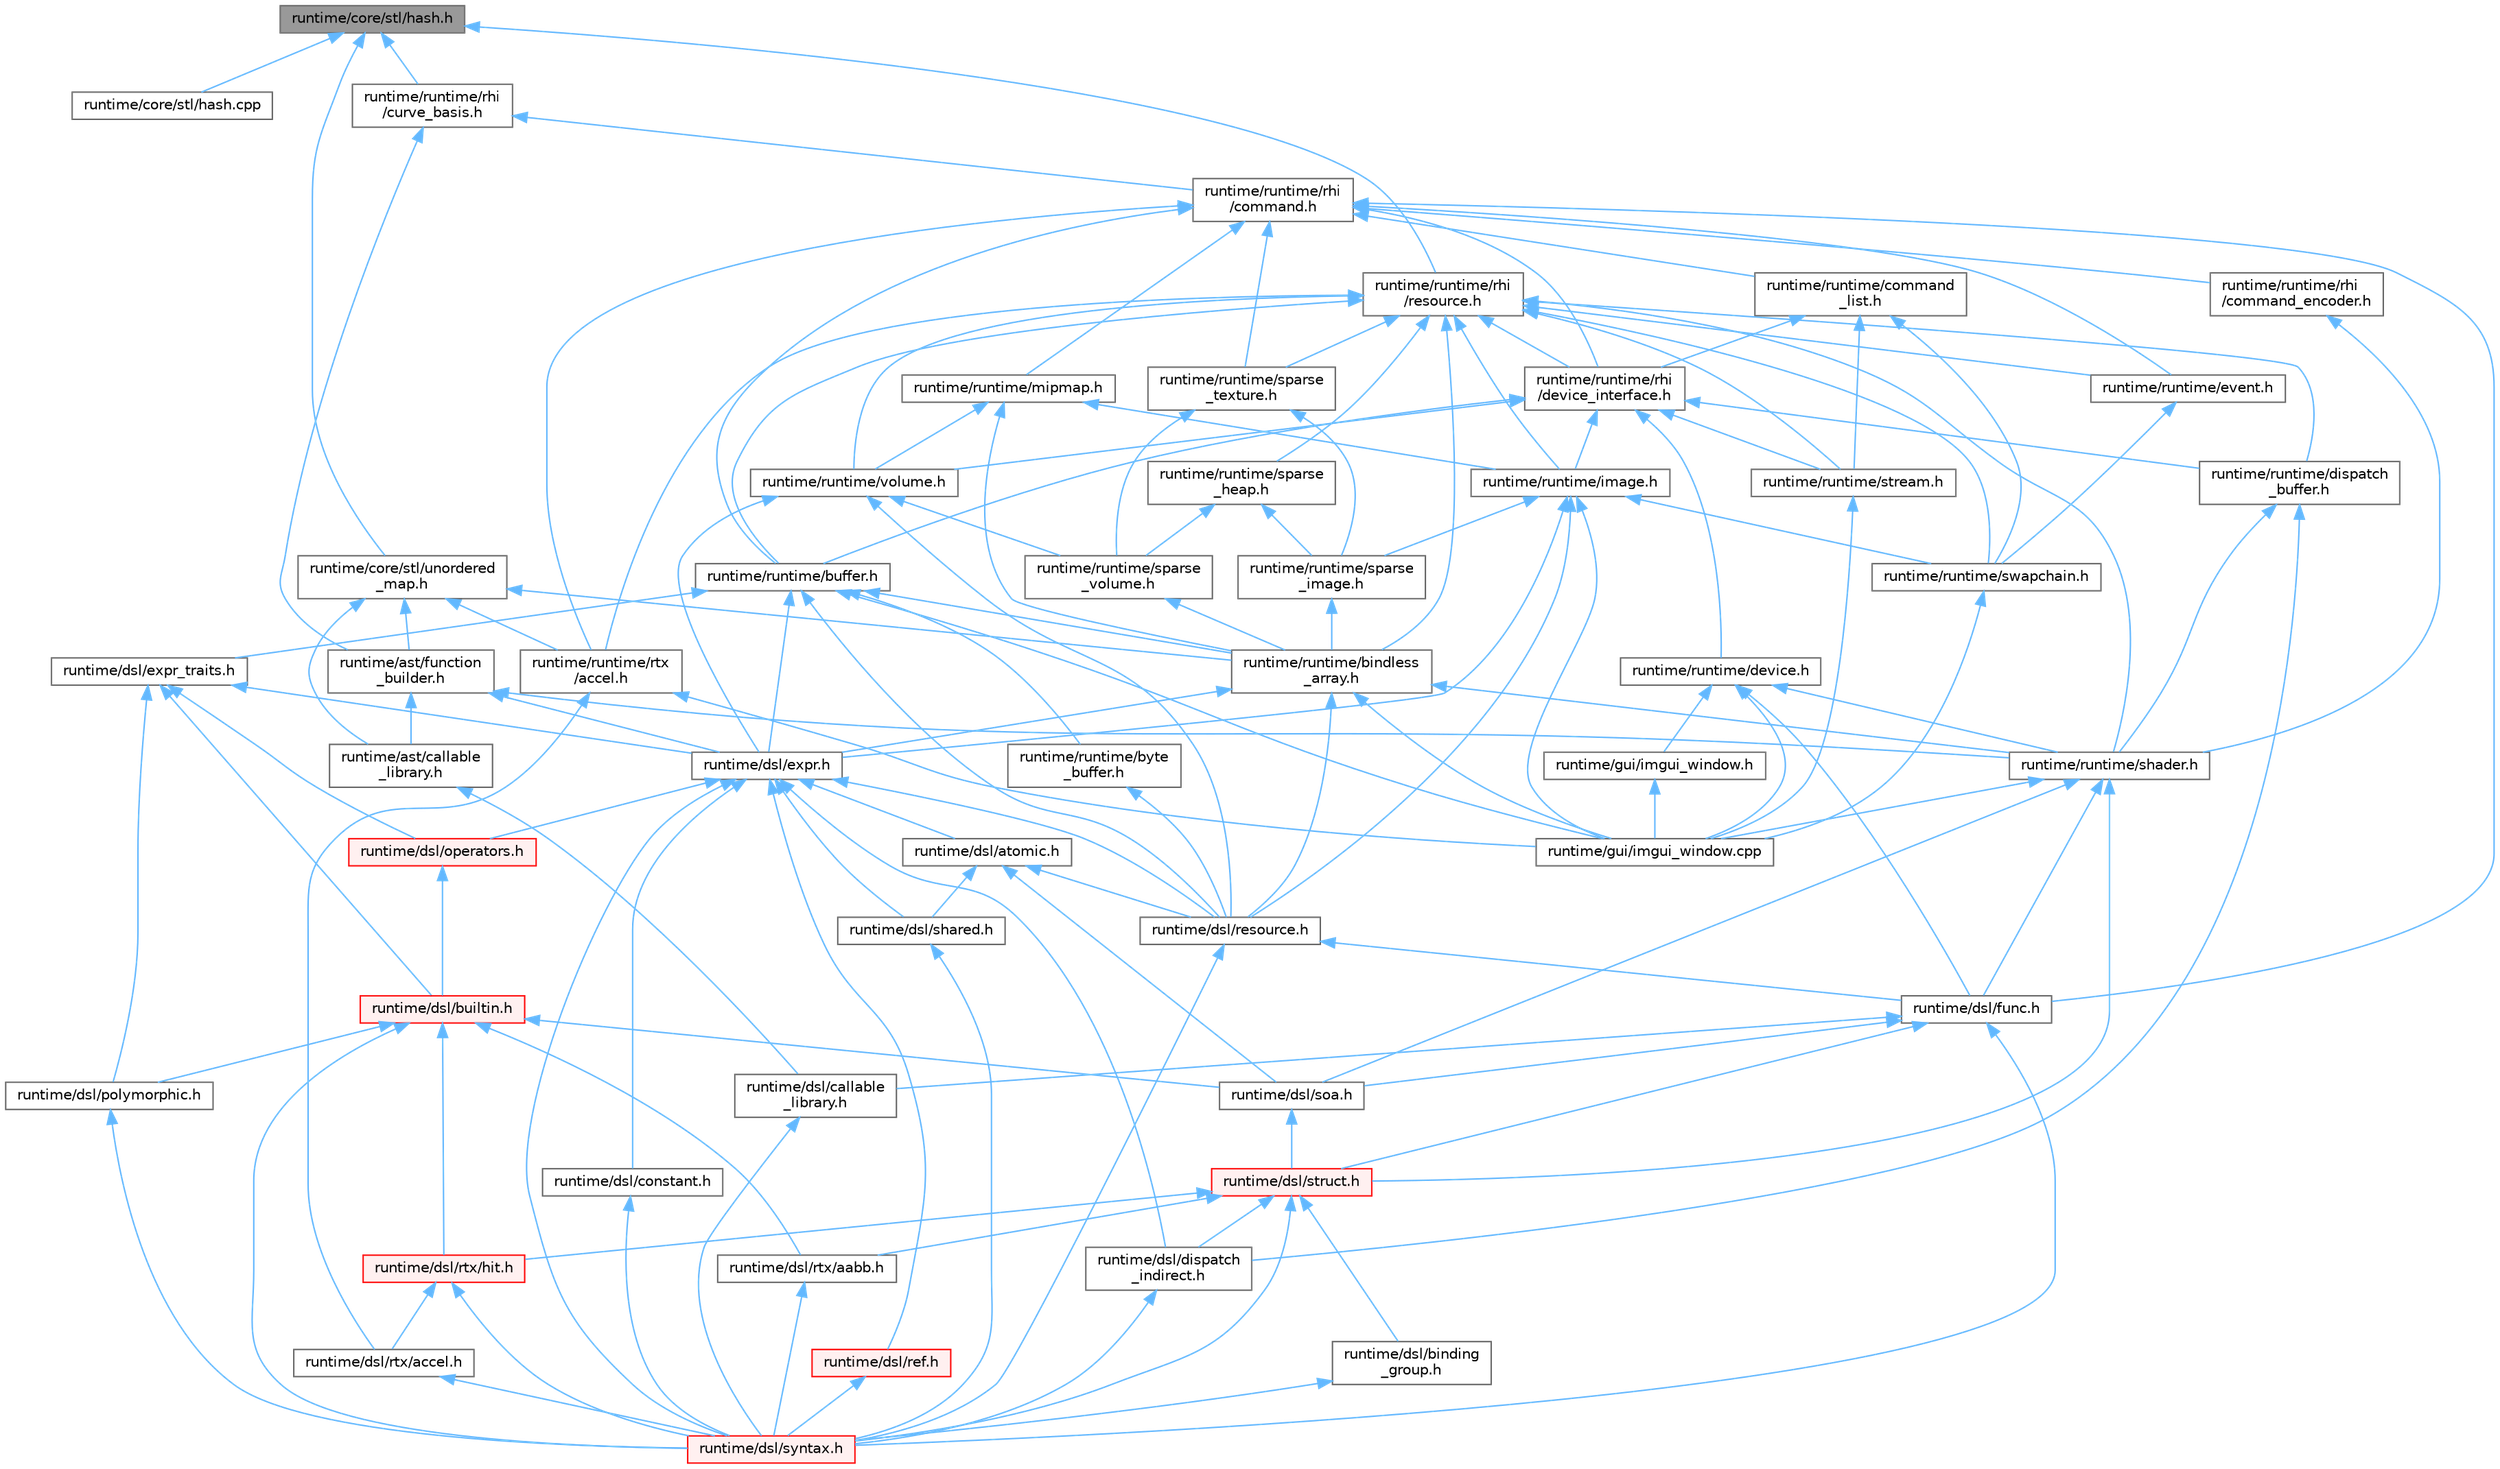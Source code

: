 digraph "runtime/core/stl/hash.h"
{
 // LATEX_PDF_SIZE
  bgcolor="transparent";
  edge [fontname=Helvetica,fontsize=10,labelfontname=Helvetica,labelfontsize=10];
  node [fontname=Helvetica,fontsize=10,shape=box,height=0.2,width=0.4];
  Node1 [id="Node000001",label="runtime/core/stl/hash.h",height=0.2,width=0.4,color="gray40", fillcolor="grey60", style="filled", fontcolor="black",tooltip=" "];
  Node1 -> Node2 [id="edge1_Node000001_Node000002",dir="back",color="steelblue1",style="solid",tooltip=" "];
  Node2 [id="Node000002",label="runtime/core/stl/hash.cpp",height=0.2,width=0.4,color="grey40", fillcolor="white", style="filled",URL="$hash_8cpp.html",tooltip=" "];
  Node1 -> Node3 [id="edge2_Node000001_Node000003",dir="back",color="steelblue1",style="solid",tooltip=" "];
  Node3 [id="Node000003",label="runtime/core/stl/unordered\l_map.h",height=0.2,width=0.4,color="grey40", fillcolor="white", style="filled",URL="$core_2stl_2unordered__map_8h.html",tooltip=" "];
  Node3 -> Node4 [id="edge3_Node000003_Node000004",dir="back",color="steelblue1",style="solid",tooltip=" "];
  Node4 [id="Node000004",label="runtime/ast/callable\l_library.h",height=0.2,width=0.4,color="grey40", fillcolor="white", style="filled",URL="$ast_2callable__library_8h.html",tooltip=" "];
  Node4 -> Node5 [id="edge4_Node000004_Node000005",dir="back",color="steelblue1",style="solid",tooltip=" "];
  Node5 [id="Node000005",label="runtime/dsl/callable\l_library.h",height=0.2,width=0.4,color="grey40", fillcolor="white", style="filled",URL="$dsl_2callable__library_8h.html",tooltip=" "];
  Node5 -> Node6 [id="edge5_Node000005_Node000006",dir="back",color="steelblue1",style="solid",tooltip=" "];
  Node6 [id="Node000006",label="runtime/dsl/syntax.h",height=0.2,width=0.4,color="red", fillcolor="#FFF0F0", style="filled",URL="$syntax_8h.html",tooltip=" "];
  Node3 -> Node9 [id="edge6_Node000003_Node000009",dir="back",color="steelblue1",style="solid",tooltip=" "];
  Node9 [id="Node000009",label="runtime/ast/function\l_builder.h",height=0.2,width=0.4,color="grey40", fillcolor="white", style="filled",URL="$function__builder_8h.html",tooltip=" "];
  Node9 -> Node4 [id="edge7_Node000009_Node000004",dir="back",color="steelblue1",style="solid",tooltip=" "];
  Node9 -> Node10 [id="edge8_Node000009_Node000010",dir="back",color="steelblue1",style="solid",tooltip=" "];
  Node10 [id="Node000010",label="runtime/dsl/expr.h",height=0.2,width=0.4,color="grey40", fillcolor="white", style="filled",URL="$expr_8h.html",tooltip=" "];
  Node10 -> Node11 [id="edge9_Node000010_Node000011",dir="back",color="steelblue1",style="solid",tooltip=" "];
  Node11 [id="Node000011",label="runtime/dsl/atomic.h",height=0.2,width=0.4,color="grey40", fillcolor="white", style="filled",URL="$dsl_2atomic_8h.html",tooltip=" "];
  Node11 -> Node12 [id="edge10_Node000011_Node000012",dir="back",color="steelblue1",style="solid",tooltip=" "];
  Node12 [id="Node000012",label="runtime/dsl/resource.h",height=0.2,width=0.4,color="grey40", fillcolor="white", style="filled",URL="$dsl_2resource_8h.html",tooltip=" "];
  Node12 -> Node13 [id="edge11_Node000012_Node000013",dir="back",color="steelblue1",style="solid",tooltip=" "];
  Node13 [id="Node000013",label="runtime/dsl/func.h",height=0.2,width=0.4,color="grey40", fillcolor="white", style="filled",URL="$func_8h.html",tooltip=" "];
  Node13 -> Node5 [id="edge12_Node000013_Node000005",dir="back",color="steelblue1",style="solid",tooltip=" "];
  Node13 -> Node14 [id="edge13_Node000013_Node000014",dir="back",color="steelblue1",style="solid",tooltip=" "];
  Node14 [id="Node000014",label="runtime/dsl/soa.h",height=0.2,width=0.4,color="grey40", fillcolor="white", style="filled",URL="$soa_8h.html",tooltip=" "];
  Node14 -> Node15 [id="edge14_Node000014_Node000015",dir="back",color="steelblue1",style="solid",tooltip=" "];
  Node15 [id="Node000015",label="runtime/dsl/struct.h",height=0.2,width=0.4,color="red", fillcolor="#FFF0F0", style="filled",URL="$struct_8h.html",tooltip=" "];
  Node15 -> Node16 [id="edge15_Node000015_Node000016",dir="back",color="steelblue1",style="solid",tooltip=" "];
  Node16 [id="Node000016",label="runtime/dsl/binding\l_group.h",height=0.2,width=0.4,color="grey40", fillcolor="white", style="filled",URL="$binding__group_8h.html",tooltip=" "];
  Node16 -> Node6 [id="edge16_Node000016_Node000006",dir="back",color="steelblue1",style="solid",tooltip=" "];
  Node15 -> Node17 [id="edge17_Node000015_Node000017",dir="back",color="steelblue1",style="solid",tooltip=" "];
  Node17 [id="Node000017",label="runtime/dsl/dispatch\l_indirect.h",height=0.2,width=0.4,color="grey40", fillcolor="white", style="filled",URL="$dispatch__indirect_8h.html",tooltip=" "];
  Node17 -> Node6 [id="edge18_Node000017_Node000006",dir="back",color="steelblue1",style="solid",tooltip=" "];
  Node15 -> Node18 [id="edge19_Node000015_Node000018",dir="back",color="steelblue1",style="solid",tooltip=" "];
  Node18 [id="Node000018",label="runtime/dsl/rtx/aabb.h",height=0.2,width=0.4,color="grey40", fillcolor="white", style="filled",URL="$dsl_2rtx_2aabb_8h.html",tooltip=" "];
  Node18 -> Node6 [id="edge20_Node000018_Node000006",dir="back",color="steelblue1",style="solid",tooltip=" "];
  Node15 -> Node19 [id="edge21_Node000015_Node000019",dir="back",color="steelblue1",style="solid",tooltip=" "];
  Node19 [id="Node000019",label="runtime/dsl/rtx/hit.h",height=0.2,width=0.4,color="red", fillcolor="#FFF0F0", style="filled",URL="$dsl_2rtx_2hit_8h.html",tooltip=" "];
  Node19 -> Node20 [id="edge22_Node000019_Node000020",dir="back",color="steelblue1",style="solid",tooltip=" "];
  Node20 [id="Node000020",label="runtime/dsl/rtx/accel.h",height=0.2,width=0.4,color="grey40", fillcolor="white", style="filled",URL="$dsl_2rtx_2accel_8h.html",tooltip=" "];
  Node20 -> Node6 [id="edge23_Node000020_Node000006",dir="back",color="steelblue1",style="solid",tooltip=" "];
  Node19 -> Node6 [id="edge24_Node000019_Node000006",dir="back",color="steelblue1",style="solid",tooltip=" "];
  Node15 -> Node6 [id="edge25_Node000015_Node000006",dir="back",color="steelblue1",style="solid",tooltip=" "];
  Node13 -> Node15 [id="edge26_Node000013_Node000015",dir="back",color="steelblue1",style="solid",tooltip=" "];
  Node13 -> Node6 [id="edge27_Node000013_Node000006",dir="back",color="steelblue1",style="solid",tooltip=" "];
  Node12 -> Node6 [id="edge28_Node000012_Node000006",dir="back",color="steelblue1",style="solid",tooltip=" "];
  Node11 -> Node25 [id="edge29_Node000011_Node000025",dir="back",color="steelblue1",style="solid",tooltip=" "];
  Node25 [id="Node000025",label="runtime/dsl/shared.h",height=0.2,width=0.4,color="grey40", fillcolor="white", style="filled",URL="$shared_8h.html",tooltip=" "];
  Node25 -> Node6 [id="edge30_Node000025_Node000006",dir="back",color="steelblue1",style="solid",tooltip=" "];
  Node11 -> Node14 [id="edge31_Node000011_Node000014",dir="back",color="steelblue1",style="solid",tooltip=" "];
  Node10 -> Node26 [id="edge32_Node000010_Node000026",dir="back",color="steelblue1",style="solid",tooltip=" "];
  Node26 [id="Node000026",label="runtime/dsl/constant.h",height=0.2,width=0.4,color="grey40", fillcolor="white", style="filled",URL="$constant_8h.html",tooltip=" "];
  Node26 -> Node6 [id="edge33_Node000026_Node000006",dir="back",color="steelblue1",style="solid",tooltip=" "];
  Node10 -> Node17 [id="edge34_Node000010_Node000017",dir="back",color="steelblue1",style="solid",tooltip=" "];
  Node10 -> Node27 [id="edge35_Node000010_Node000027",dir="back",color="steelblue1",style="solid",tooltip=" "];
  Node27 [id="Node000027",label="runtime/dsl/operators.h",height=0.2,width=0.4,color="red", fillcolor="#FFF0F0", style="filled",URL="$operators_8h.html",tooltip=" "];
  Node27 -> Node28 [id="edge36_Node000027_Node000028",dir="back",color="steelblue1",style="solid",tooltip=" "];
  Node28 [id="Node000028",label="runtime/dsl/builtin.h",height=0.2,width=0.4,color="red", fillcolor="#FFF0F0", style="filled",URL="$builtin_8h.html",tooltip=" "];
  Node28 -> Node29 [id="edge37_Node000028_Node000029",dir="back",color="steelblue1",style="solid",tooltip=" "];
  Node29 [id="Node000029",label="runtime/dsl/polymorphic.h",height=0.2,width=0.4,color="grey40", fillcolor="white", style="filled",URL="$polymorphic_8h.html",tooltip=" "];
  Node29 -> Node6 [id="edge38_Node000029_Node000006",dir="back",color="steelblue1",style="solid",tooltip=" "];
  Node28 -> Node18 [id="edge39_Node000028_Node000018",dir="back",color="steelblue1",style="solid",tooltip=" "];
  Node28 -> Node19 [id="edge40_Node000028_Node000019",dir="back",color="steelblue1",style="solid",tooltip=" "];
  Node28 -> Node14 [id="edge41_Node000028_Node000014",dir="back",color="steelblue1",style="solid",tooltip=" "];
  Node28 -> Node6 [id="edge42_Node000028_Node000006",dir="back",color="steelblue1",style="solid",tooltip=" "];
  Node10 -> Node32 [id="edge43_Node000010_Node000032",dir="back",color="steelblue1",style="solid",tooltip=" "];
  Node32 [id="Node000032",label="runtime/dsl/ref.h",height=0.2,width=0.4,color="red", fillcolor="#FFF0F0", style="filled",URL="$ref_8h.html",tooltip=" "];
  Node32 -> Node6 [id="edge44_Node000032_Node000006",dir="back",color="steelblue1",style="solid",tooltip=" "];
  Node10 -> Node12 [id="edge45_Node000010_Node000012",dir="back",color="steelblue1",style="solid",tooltip=" "];
  Node10 -> Node25 [id="edge46_Node000010_Node000025",dir="back",color="steelblue1",style="solid",tooltip=" "];
  Node10 -> Node6 [id="edge47_Node000010_Node000006",dir="back",color="steelblue1",style="solid",tooltip=" "];
  Node9 -> Node35 [id="edge48_Node000009_Node000035",dir="back",color="steelblue1",style="solid",tooltip=" "];
  Node35 [id="Node000035",label="runtime/runtime/shader.h",height=0.2,width=0.4,color="grey40", fillcolor="white", style="filled",URL="$shader_8h.html",tooltip=" "];
  Node35 -> Node13 [id="edge49_Node000035_Node000013",dir="back",color="steelblue1",style="solid",tooltip=" "];
  Node35 -> Node14 [id="edge50_Node000035_Node000014",dir="back",color="steelblue1",style="solid",tooltip=" "];
  Node35 -> Node15 [id="edge51_Node000035_Node000015",dir="back",color="steelblue1",style="solid",tooltip=" "];
  Node35 -> Node8 [id="edge52_Node000035_Node000008",dir="back",color="steelblue1",style="solid",tooltip=" "];
  Node8 [id="Node000008",label="runtime/gui/imgui_window.cpp",height=0.2,width=0.4,color="grey40", fillcolor="white", style="filled",URL="$imgui__window_8cpp.html",tooltip=" "];
  Node3 -> Node36 [id="edge53_Node000003_Node000036",dir="back",color="steelblue1",style="solid",tooltip=" "];
  Node36 [id="Node000036",label="runtime/runtime/bindless\l_array.h",height=0.2,width=0.4,color="grey40", fillcolor="white", style="filled",URL="$bindless__array_8h.html",tooltip=" "];
  Node36 -> Node10 [id="edge54_Node000036_Node000010",dir="back",color="steelblue1",style="solid",tooltip=" "];
  Node36 -> Node12 [id="edge55_Node000036_Node000012",dir="back",color="steelblue1",style="solid",tooltip=" "];
  Node36 -> Node8 [id="edge56_Node000036_Node000008",dir="back",color="steelblue1",style="solid",tooltip=" "];
  Node36 -> Node35 [id="edge57_Node000036_Node000035",dir="back",color="steelblue1",style="solid",tooltip=" "];
  Node3 -> Node37 [id="edge58_Node000003_Node000037",dir="back",color="steelblue1",style="solid",tooltip=" "];
  Node37 [id="Node000037",label="runtime/runtime/rtx\l/accel.h",height=0.2,width=0.4,color="grey40", fillcolor="white", style="filled",URL="$runtime_2rtx_2accel_8h.html",tooltip=" "];
  Node37 -> Node20 [id="edge59_Node000037_Node000020",dir="back",color="steelblue1",style="solid",tooltip=" "];
  Node37 -> Node8 [id="edge60_Node000037_Node000008",dir="back",color="steelblue1",style="solid",tooltip=" "];
  Node1 -> Node38 [id="edge61_Node000001_Node000038",dir="back",color="steelblue1",style="solid",tooltip=" "];
  Node38 [id="Node000038",label="runtime/runtime/rhi\l/curve_basis.h",height=0.2,width=0.4,color="grey40", fillcolor="white", style="filled",URL="$curve__basis_8h.html",tooltip=" "];
  Node38 -> Node9 [id="edge62_Node000038_Node000009",dir="back",color="steelblue1",style="solid",tooltip=" "];
  Node38 -> Node39 [id="edge63_Node000038_Node000039",dir="back",color="steelblue1",style="solid",tooltip=" "];
  Node39 [id="Node000039",label="runtime/runtime/rhi\l/command.h",height=0.2,width=0.4,color="grey40", fillcolor="white", style="filled",URL="$command_8h.html",tooltip=" "];
  Node39 -> Node13 [id="edge64_Node000039_Node000013",dir="back",color="steelblue1",style="solid",tooltip=" "];
  Node39 -> Node40 [id="edge65_Node000039_Node000040",dir="back",color="steelblue1",style="solid",tooltip=" "];
  Node40 [id="Node000040",label="runtime/runtime/buffer.h",height=0.2,width=0.4,color="grey40", fillcolor="white", style="filled",URL="$buffer_8h.html",tooltip=" "];
  Node40 -> Node10 [id="edge66_Node000040_Node000010",dir="back",color="steelblue1",style="solid",tooltip=" "];
  Node40 -> Node41 [id="edge67_Node000040_Node000041",dir="back",color="steelblue1",style="solid",tooltip=" "];
  Node41 [id="Node000041",label="runtime/dsl/expr_traits.h",height=0.2,width=0.4,color="grey40", fillcolor="white", style="filled",URL="$expr__traits_8h.html",tooltip=" "];
  Node41 -> Node28 [id="edge68_Node000041_Node000028",dir="back",color="steelblue1",style="solid",tooltip=" "];
  Node41 -> Node10 [id="edge69_Node000041_Node000010",dir="back",color="steelblue1",style="solid",tooltip=" "];
  Node41 -> Node27 [id="edge70_Node000041_Node000027",dir="back",color="steelblue1",style="solid",tooltip=" "];
  Node41 -> Node29 [id="edge71_Node000041_Node000029",dir="back",color="steelblue1",style="solid",tooltip=" "];
  Node40 -> Node12 [id="edge72_Node000040_Node000012",dir="back",color="steelblue1",style="solid",tooltip=" "];
  Node40 -> Node8 [id="edge73_Node000040_Node000008",dir="back",color="steelblue1",style="solid",tooltip=" "];
  Node40 -> Node36 [id="edge74_Node000040_Node000036",dir="back",color="steelblue1",style="solid",tooltip=" "];
  Node40 -> Node42 [id="edge75_Node000040_Node000042",dir="back",color="steelblue1",style="solid",tooltip=" "];
  Node42 [id="Node000042",label="runtime/runtime/byte\l_buffer.h",height=0.2,width=0.4,color="grey40", fillcolor="white", style="filled",URL="$byte__buffer_8h.html",tooltip=" "];
  Node42 -> Node12 [id="edge76_Node000042_Node000012",dir="back",color="steelblue1",style="solid",tooltip=" "];
  Node39 -> Node43 [id="edge77_Node000039_Node000043",dir="back",color="steelblue1",style="solid",tooltip=" "];
  Node43 [id="Node000043",label="runtime/runtime/command\l_list.h",height=0.2,width=0.4,color="grey40", fillcolor="white", style="filled",URL="$command__list_8h.html",tooltip=" "];
  Node43 -> Node44 [id="edge78_Node000043_Node000044",dir="back",color="steelblue1",style="solid",tooltip=" "];
  Node44 [id="Node000044",label="runtime/runtime/rhi\l/device_interface.h",height=0.2,width=0.4,color="grey40", fillcolor="white", style="filled",URL="$device__interface_8h.html",tooltip=" "];
  Node44 -> Node40 [id="edge79_Node000044_Node000040",dir="back",color="steelblue1",style="solid",tooltip=" "];
  Node44 -> Node45 [id="edge80_Node000044_Node000045",dir="back",color="steelblue1",style="solid",tooltip=" "];
  Node45 [id="Node000045",label="runtime/runtime/device.h",height=0.2,width=0.4,color="grey40", fillcolor="white", style="filled",URL="$device_8h.html",tooltip=" "];
  Node45 -> Node13 [id="edge81_Node000045_Node000013",dir="back",color="steelblue1",style="solid",tooltip=" "];
  Node45 -> Node8 [id="edge82_Node000045_Node000008",dir="back",color="steelblue1",style="solid",tooltip=" "];
  Node45 -> Node46 [id="edge83_Node000045_Node000046",dir="back",color="steelblue1",style="solid",tooltip=" "];
  Node46 [id="Node000046",label="runtime/gui/imgui_window.h",height=0.2,width=0.4,color="grey40", fillcolor="white", style="filled",URL="$imgui__window_8h.html",tooltip=" "];
  Node46 -> Node8 [id="edge84_Node000046_Node000008",dir="back",color="steelblue1",style="solid",tooltip=" "];
  Node45 -> Node35 [id="edge85_Node000045_Node000035",dir="back",color="steelblue1",style="solid",tooltip=" "];
  Node44 -> Node47 [id="edge86_Node000044_Node000047",dir="back",color="steelblue1",style="solid",tooltip=" "];
  Node47 [id="Node000047",label="runtime/runtime/dispatch\l_buffer.h",height=0.2,width=0.4,color="grey40", fillcolor="white", style="filled",URL="$dispatch__buffer_8h.html",tooltip=" "];
  Node47 -> Node17 [id="edge87_Node000047_Node000017",dir="back",color="steelblue1",style="solid",tooltip=" "];
  Node47 -> Node35 [id="edge88_Node000047_Node000035",dir="back",color="steelblue1",style="solid",tooltip=" "];
  Node44 -> Node48 [id="edge89_Node000044_Node000048",dir="back",color="steelblue1",style="solid",tooltip=" "];
  Node48 [id="Node000048",label="runtime/runtime/image.h",height=0.2,width=0.4,color="grey40", fillcolor="white", style="filled",URL="$image_8h.html",tooltip=" "];
  Node48 -> Node10 [id="edge90_Node000048_Node000010",dir="back",color="steelblue1",style="solid",tooltip=" "];
  Node48 -> Node12 [id="edge91_Node000048_Node000012",dir="back",color="steelblue1",style="solid",tooltip=" "];
  Node48 -> Node8 [id="edge92_Node000048_Node000008",dir="back",color="steelblue1",style="solid",tooltip=" "];
  Node48 -> Node49 [id="edge93_Node000048_Node000049",dir="back",color="steelblue1",style="solid",tooltip=" "];
  Node49 [id="Node000049",label="runtime/runtime/sparse\l_image.h",height=0.2,width=0.4,color="grey40", fillcolor="white", style="filled",URL="$sparse__image_8h.html",tooltip=" "];
  Node49 -> Node36 [id="edge94_Node000049_Node000036",dir="back",color="steelblue1",style="solid",tooltip=" "];
  Node48 -> Node50 [id="edge95_Node000048_Node000050",dir="back",color="steelblue1",style="solid",tooltip=" "];
  Node50 [id="Node000050",label="runtime/runtime/swapchain.h",height=0.2,width=0.4,color="grey40", fillcolor="white", style="filled",URL="$swapchain_8h.html",tooltip=" "];
  Node50 -> Node8 [id="edge96_Node000050_Node000008",dir="back",color="steelblue1",style="solid",tooltip=" "];
  Node44 -> Node51 [id="edge97_Node000044_Node000051",dir="back",color="steelblue1",style="solid",tooltip=" "];
  Node51 [id="Node000051",label="runtime/runtime/stream.h",height=0.2,width=0.4,color="grey40", fillcolor="white", style="filled",URL="$stream_8h.html",tooltip=" "];
  Node51 -> Node8 [id="edge98_Node000051_Node000008",dir="back",color="steelblue1",style="solid",tooltip=" "];
  Node44 -> Node52 [id="edge99_Node000044_Node000052",dir="back",color="steelblue1",style="solid",tooltip=" "];
  Node52 [id="Node000052",label="runtime/runtime/volume.h",height=0.2,width=0.4,color="grey40", fillcolor="white", style="filled",URL="$volume_8h.html",tooltip=" "];
  Node52 -> Node10 [id="edge100_Node000052_Node000010",dir="back",color="steelblue1",style="solid",tooltip=" "];
  Node52 -> Node12 [id="edge101_Node000052_Node000012",dir="back",color="steelblue1",style="solid",tooltip=" "];
  Node52 -> Node53 [id="edge102_Node000052_Node000053",dir="back",color="steelblue1",style="solid",tooltip=" "];
  Node53 [id="Node000053",label="runtime/runtime/sparse\l_volume.h",height=0.2,width=0.4,color="grey40", fillcolor="white", style="filled",URL="$sparse__volume_8h.html",tooltip=" "];
  Node53 -> Node36 [id="edge103_Node000053_Node000036",dir="back",color="steelblue1",style="solid",tooltip=" "];
  Node43 -> Node51 [id="edge104_Node000043_Node000051",dir="back",color="steelblue1",style="solid",tooltip=" "];
  Node43 -> Node50 [id="edge105_Node000043_Node000050",dir="back",color="steelblue1",style="solid",tooltip=" "];
  Node39 -> Node54 [id="edge106_Node000039_Node000054",dir="back",color="steelblue1",style="solid",tooltip=" "];
  Node54 [id="Node000054",label="runtime/runtime/event.h",height=0.2,width=0.4,color="grey40", fillcolor="white", style="filled",URL="$event_8h.html",tooltip=" "];
  Node54 -> Node50 [id="edge107_Node000054_Node000050",dir="back",color="steelblue1",style="solid",tooltip=" "];
  Node39 -> Node55 [id="edge108_Node000039_Node000055",dir="back",color="steelblue1",style="solid",tooltip=" "];
  Node55 [id="Node000055",label="runtime/runtime/mipmap.h",height=0.2,width=0.4,color="grey40", fillcolor="white", style="filled",URL="$mipmap_8h.html",tooltip=" "];
  Node55 -> Node36 [id="edge109_Node000055_Node000036",dir="back",color="steelblue1",style="solid",tooltip=" "];
  Node55 -> Node48 [id="edge110_Node000055_Node000048",dir="back",color="steelblue1",style="solid",tooltip=" "];
  Node55 -> Node52 [id="edge111_Node000055_Node000052",dir="back",color="steelblue1",style="solid",tooltip=" "];
  Node39 -> Node56 [id="edge112_Node000039_Node000056",dir="back",color="steelblue1",style="solid",tooltip=" "];
  Node56 [id="Node000056",label="runtime/runtime/rhi\l/command_encoder.h",height=0.2,width=0.4,color="grey40", fillcolor="white", style="filled",URL="$command__encoder_8h.html",tooltip=" "];
  Node56 -> Node35 [id="edge113_Node000056_Node000035",dir="back",color="steelblue1",style="solid",tooltip=" "];
  Node39 -> Node44 [id="edge114_Node000039_Node000044",dir="back",color="steelblue1",style="solid",tooltip=" "];
  Node39 -> Node37 [id="edge115_Node000039_Node000037",dir="back",color="steelblue1",style="solid",tooltip=" "];
  Node39 -> Node57 [id="edge116_Node000039_Node000057",dir="back",color="steelblue1",style="solid",tooltip=" "];
  Node57 [id="Node000057",label="runtime/runtime/sparse\l_texture.h",height=0.2,width=0.4,color="grey40", fillcolor="white", style="filled",URL="$sparse__texture_8h.html",tooltip=" "];
  Node57 -> Node49 [id="edge117_Node000057_Node000049",dir="back",color="steelblue1",style="solid",tooltip=" "];
  Node57 -> Node53 [id="edge118_Node000057_Node000053",dir="back",color="steelblue1",style="solid",tooltip=" "];
  Node1 -> Node58 [id="edge119_Node000001_Node000058",dir="back",color="steelblue1",style="solid",tooltip=" "];
  Node58 [id="Node000058",label="runtime/runtime/rhi\l/resource.h",height=0.2,width=0.4,color="grey40", fillcolor="white", style="filled",URL="$runtime_2rhi_2resource_8h.html",tooltip=" "];
  Node58 -> Node36 [id="edge120_Node000058_Node000036",dir="back",color="steelblue1",style="solid",tooltip=" "];
  Node58 -> Node40 [id="edge121_Node000058_Node000040",dir="back",color="steelblue1",style="solid",tooltip=" "];
  Node58 -> Node47 [id="edge122_Node000058_Node000047",dir="back",color="steelblue1",style="solid",tooltip=" "];
  Node58 -> Node54 [id="edge123_Node000058_Node000054",dir="back",color="steelblue1",style="solid",tooltip=" "];
  Node58 -> Node48 [id="edge124_Node000058_Node000048",dir="back",color="steelblue1",style="solid",tooltip=" "];
  Node58 -> Node44 [id="edge125_Node000058_Node000044",dir="back",color="steelblue1",style="solid",tooltip=" "];
  Node58 -> Node37 [id="edge126_Node000058_Node000037",dir="back",color="steelblue1",style="solid",tooltip=" "];
  Node58 -> Node35 [id="edge127_Node000058_Node000035",dir="back",color="steelblue1",style="solid",tooltip=" "];
  Node58 -> Node59 [id="edge128_Node000058_Node000059",dir="back",color="steelblue1",style="solid",tooltip=" "];
  Node59 [id="Node000059",label="runtime/runtime/sparse\l_heap.h",height=0.2,width=0.4,color="grey40", fillcolor="white", style="filled",URL="$sparse__heap_8h.html",tooltip=" "];
  Node59 -> Node49 [id="edge129_Node000059_Node000049",dir="back",color="steelblue1",style="solid",tooltip=" "];
  Node59 -> Node53 [id="edge130_Node000059_Node000053",dir="back",color="steelblue1",style="solid",tooltip=" "];
  Node58 -> Node57 [id="edge131_Node000058_Node000057",dir="back",color="steelblue1",style="solid",tooltip=" "];
  Node58 -> Node51 [id="edge132_Node000058_Node000051",dir="back",color="steelblue1",style="solid",tooltip=" "];
  Node58 -> Node50 [id="edge133_Node000058_Node000050",dir="back",color="steelblue1",style="solid",tooltip=" "];
  Node58 -> Node52 [id="edge134_Node000058_Node000052",dir="back",color="steelblue1",style="solid",tooltip=" "];
}
